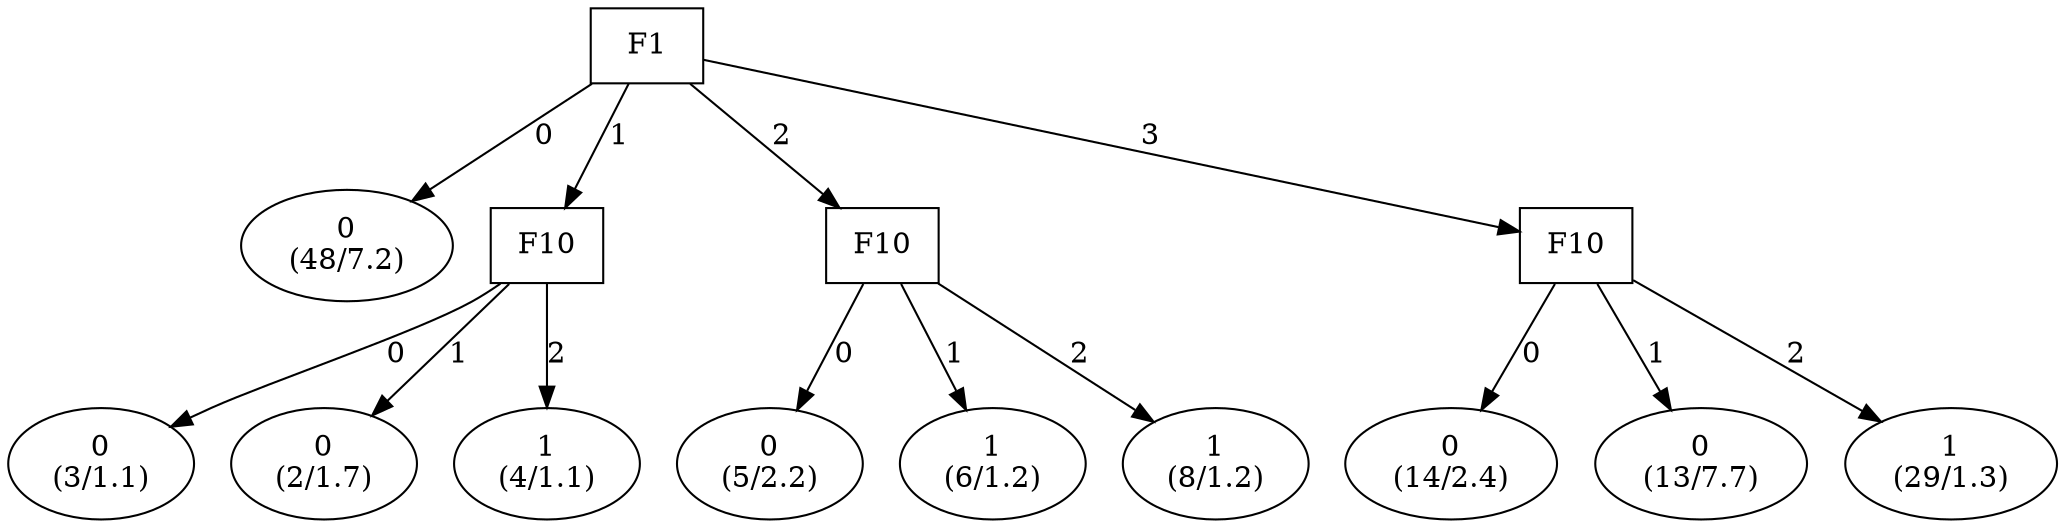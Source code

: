 digraph YaDT {
n0 [ shape=box, label="F1\n"]
n0 -> n1 [label="0"]
n1 [ shape=ellipse, label="0\n(48/7.2)"]
n0 -> n2 [label="1"]
n2 [ shape=box, label="F10\n"]
n2 -> n3 [label="0"]
n3 [ shape=ellipse, label="0\n(3/1.1)"]
n2 -> n4 [label="1"]
n4 [ shape=ellipse, label="0\n(2/1.7)"]
n2 -> n5 [label="2"]
n5 [ shape=ellipse, label="1\n(4/1.1)"]
n0 -> n7 [label="2"]
n7 [ shape=box, label="F10\n"]
n7 -> n8 [label="0"]
n8 [ shape=ellipse, label="0\n(5/2.2)"]
n7 -> n9 [label="1"]
n9 [ shape=ellipse, label="1\n(6/1.2)"]
n7 -> n10 [label="2"]
n10 [ shape=ellipse, label="1\n(8/1.2)"]
n0 -> n12 [label="3"]
n12 [ shape=box, label="F10\n"]
n12 -> n13 [label="0"]
n13 [ shape=ellipse, label="0\n(14/2.4)"]
n12 -> n14 [label="1"]
n14 [ shape=ellipse, label="0\n(13/7.7)"]
n12 -> n15 [label="2"]
n15 [ shape=ellipse, label="1\n(29/1.3)"]
}
